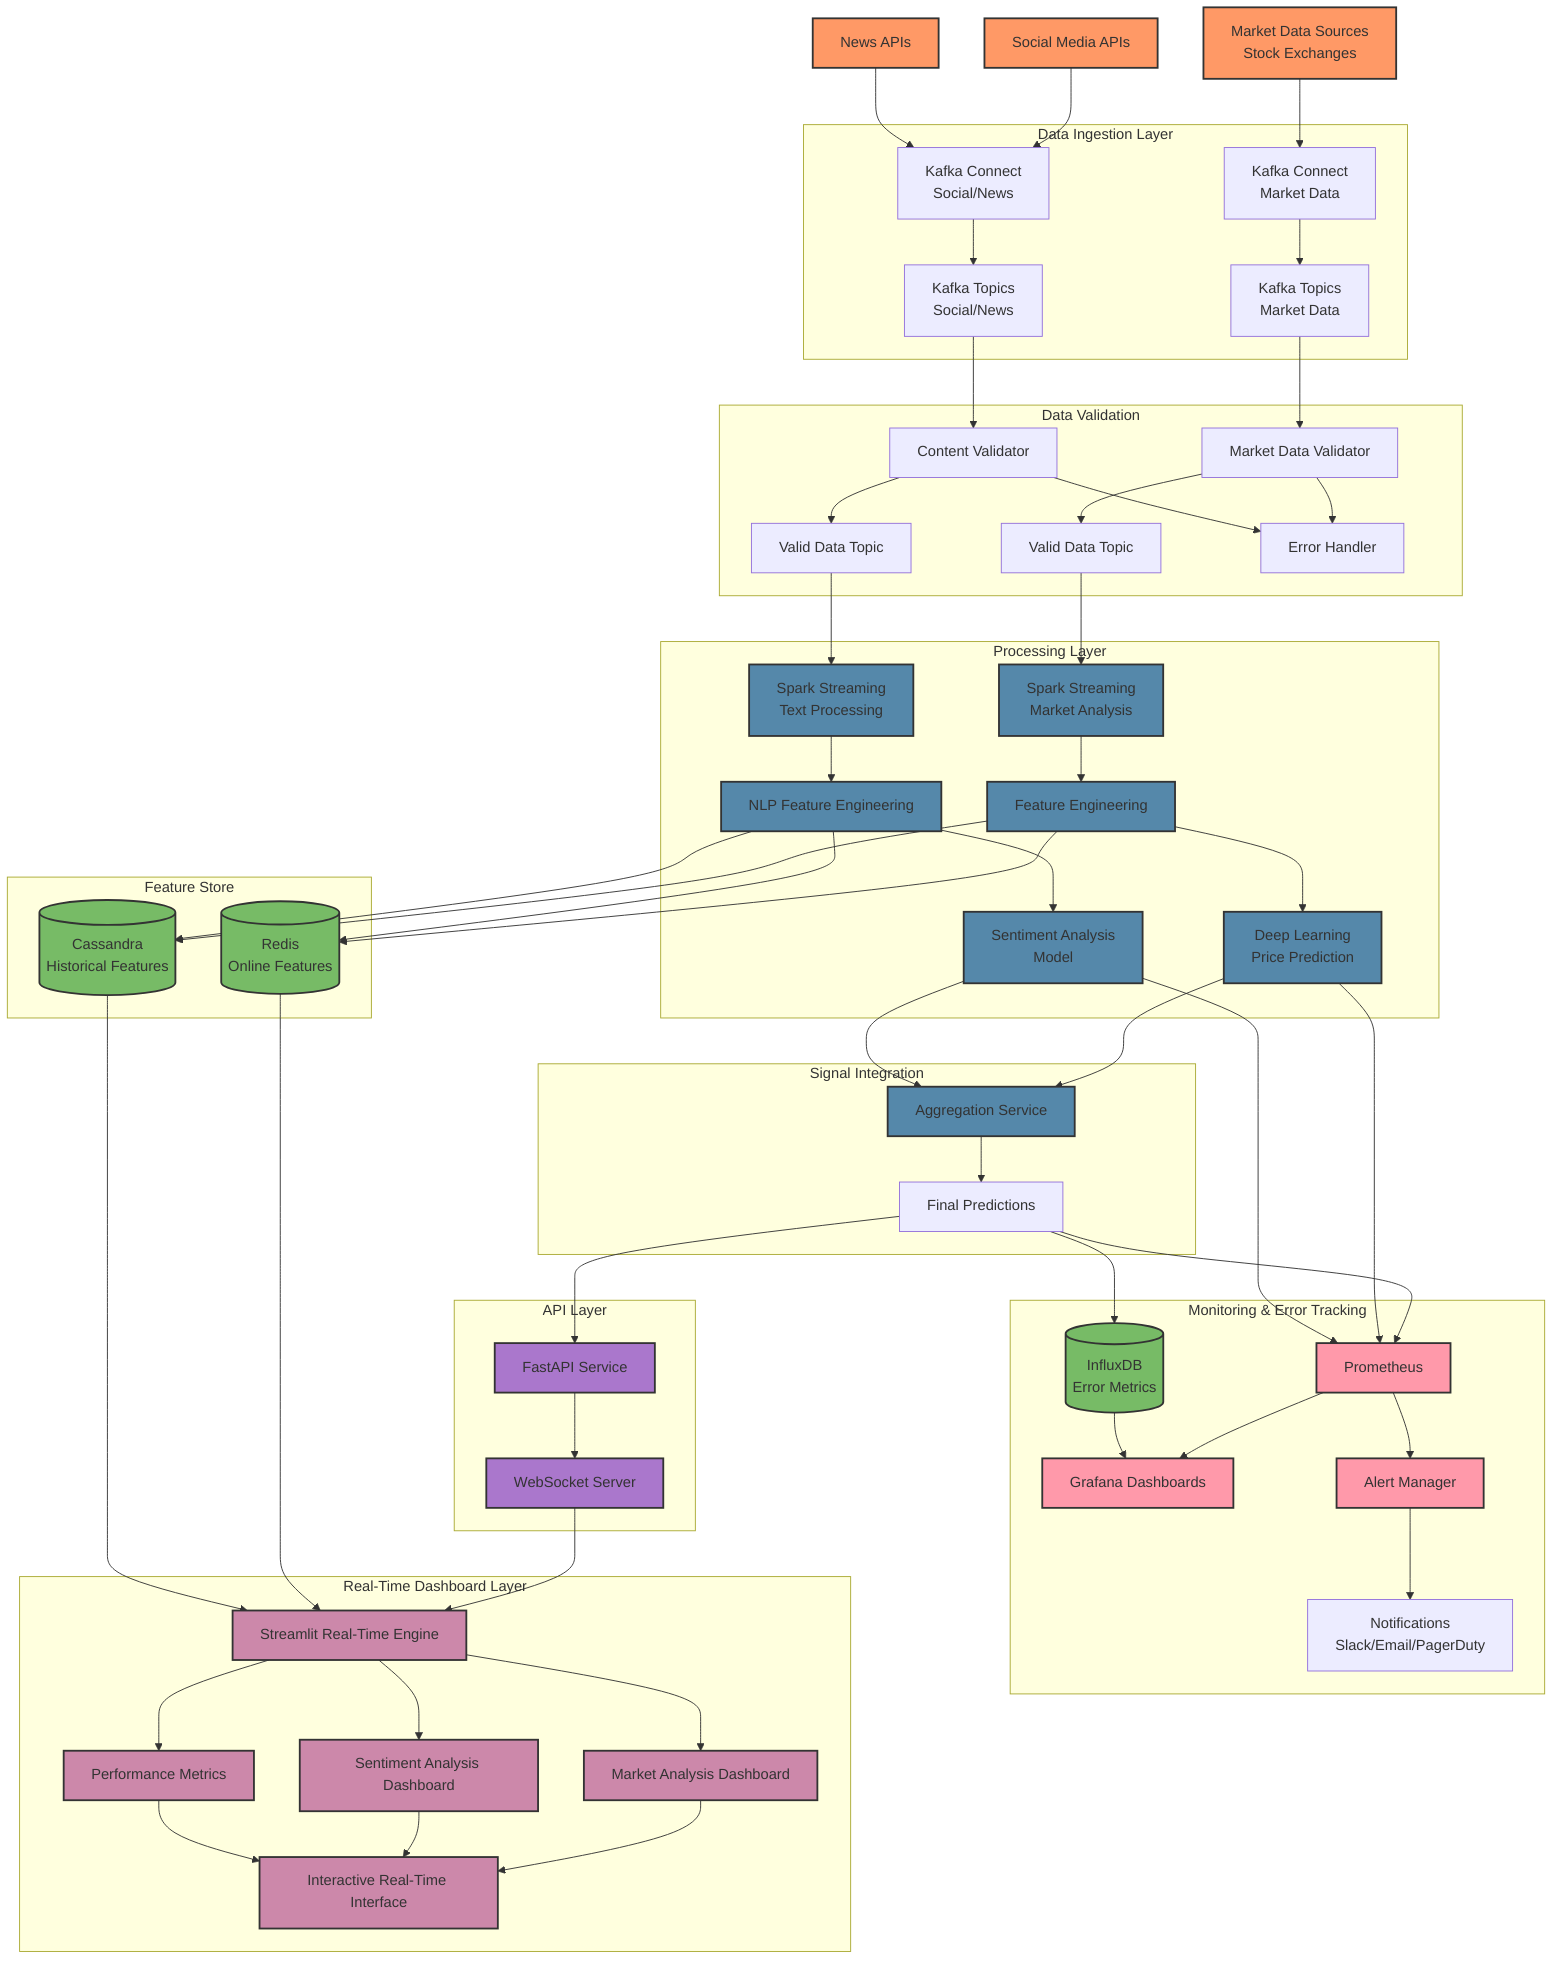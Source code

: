 graph TB
    %% Data Sources
    MS[Market Data Sources<br/>Stock Exchanges] --> KafkaC1
    SM[Social Media APIs] --> KafkaC2
    NW[News APIs] --> KafkaC2
    
    %% Data Ingestion Layer
    subgraph "Data Ingestion Layer"
        KafkaC1[Kafka Connect<br/>Market Data]
        KafkaC2[Kafka Connect<br/>Social/News]
        
        KafkaC1 --> KT1[Kafka Topics<br/>Market Data]
        KafkaC2 --> KT2[Kafka Topics<br/>Social/News]
    end
    
    %% Data Validation Layer
    subgraph "Data Validation"
        KT1 --> V1[Market Data Validator]
        KT2 --> V2[Content Validator]
        
        V1 --> VKT1[Valid Data Topic]
        V2 --> VKT2[Valid Data Topic]
        
        V1 --> EH[Error Handler]
        V2 --> EH
    end
    
    %% Processing Layer
    subgraph "Processing Layer"
        %% Market Data Pipeline
        VKT1 --> SP1[Spark Streaming<br/>Market Analysis]
        SP1 --> FE1[Feature Engineering]
        FE1 --> ML1[Deep Learning<br/>Price Prediction]
        
        %% Sentiment Pipeline
        VKT2 --> SP2[Spark Streaming<br/>Text Processing]
        SP2 --> FE2[NLP Feature Engineering]
        FE2 --> ML2[Sentiment Analysis<br/>Model]
    end
    
    %% Feature Store
    subgraph "Feature Store"
        FE1 --> RD[(Redis<br/>Online Features)]
        FE2 --> RD
        FE1 --> CS[(Cassandra<br/>Historical Features)]
        FE2 --> CS
    end
    
    %% Prediction Integration
    subgraph "Signal Integration"
        ML1 --> AG[Aggregation Service]
        ML2 --> AG
        AG --> FP[Final Predictions]
    end
    
    %% Monitoring System
    subgraph "Monitoring & Error Tracking"
        FP --> PR[Prometheus]
        ML1 --> PR
        ML2 --> PR
        
        PR --> GF[Grafana Dashboards]
        PR --> AM[Alert Manager]
        
        %% Error Metrics Storage
        FP --> IF[(InfluxDB<br/>Error Metrics)]
        IF --> GF
        
        AM --> NT[Notifications<br/>Slack/Email/PagerDuty]
    end
    
    %% Serving Layer
    subgraph "API Layer"
        FP --> API[FastAPI Service]
        API --> WS[WebSocket Server]
    end
    
    %% Dashboard Layer
    subgraph "Real-Time Dashboard Layer"
        WS --> STR[Streamlit Real-Time Engine]
        RD --> STR
        CS --> STR
        
        STR --> D1[Market Analysis Dashboard]
        STR --> D2[Sentiment Analysis Dashboard]
        STR --> D3[Performance Metrics]
        
        D1 & D2 & D3 --> UI[Interactive Real-Time Interface]
    end
    
    %% Styling
    classDef source fill:#f96,stroke:#333,stroke-width:2px
    classDef processing fill:#58a,stroke:#333,stroke-width:2px
    classDef storage fill:#7b6,stroke:#333,stroke-width:2px
    classDef monitoring fill:#f9a,stroke:#333,stroke-width:2px
    classDef serving fill:#a7c,stroke:#333,stroke-width:2px
    classDef dashboard fill:#c8a,stroke:#333,stroke-width:2px
    
    class MS,SM,NW source
    class SP1,SP2,FE1,FE2,ML1,ML2,AG processing
    class RD,CS,IF storage
    class PR,GF,AM monitoring
    class API,WS serving
    class STR,D1,D2,D3,UI dashboard